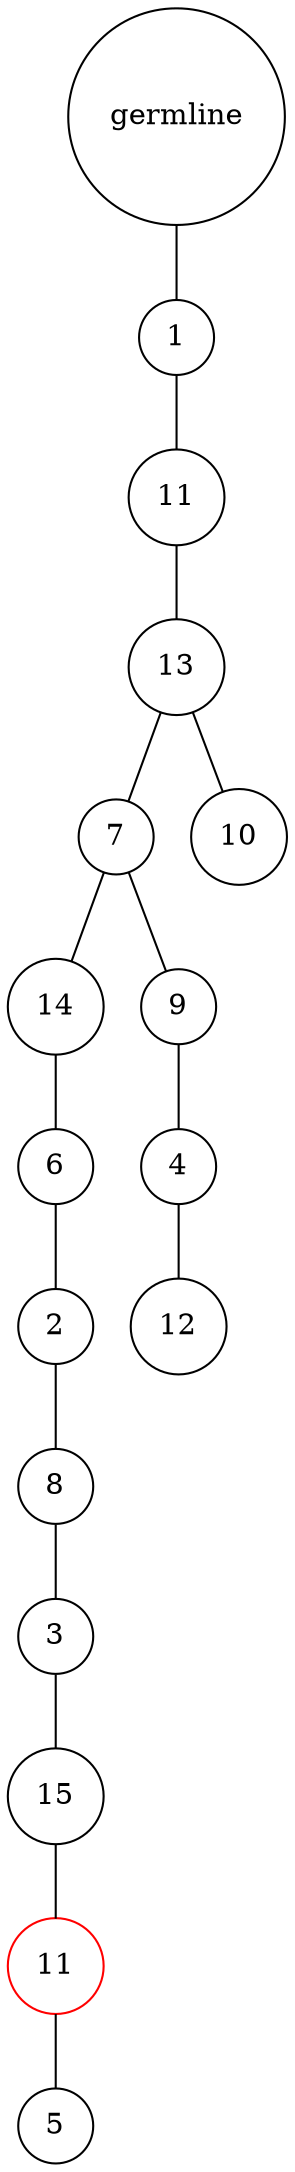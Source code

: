 graph {
	rankdir=UD;
	splines=line;
	node [shape=circle]
	"0x7fb63618a1f0" [label="germline"];
	"0x7fb63618a220" [label="1"];
	"0x7fb63618a1f0" -- "0x7fb63618a220" ;
	"0x7fb63618a250" [label="11"];
	"0x7fb63618a220" -- "0x7fb63618a250" ;
	"0x7fb63618a280" [label="13"];
	"0x7fb63618a250" -- "0x7fb63618a280" ;
	"0x7fb63618a2b0" [label="7"];
	"0x7fb63618a280" -- "0x7fb63618a2b0" ;
	"0x7fb63618a2e0" [label="14"];
	"0x7fb63618a2b0" -- "0x7fb63618a2e0" ;
	"0x7fb63618a310" [label="6"];
	"0x7fb63618a2e0" -- "0x7fb63618a310" ;
	"0x7fb63618a340" [label="2"];
	"0x7fb63618a310" -- "0x7fb63618a340" ;
	"0x7fb63618a370" [label="8"];
	"0x7fb63618a340" -- "0x7fb63618a370" ;
	"0x7fb63618a3a0" [label="3"];
	"0x7fb63618a370" -- "0x7fb63618a3a0" ;
	"0x7fb63618a3d0" [label="15"];
	"0x7fb63618a3a0" -- "0x7fb63618a3d0" ;
	"0x7fb63618a400" [label="11",color="red"];
	"0x7fb63618a3d0" -- "0x7fb63618a400" ;
	"0x7fb63618a430" [label="5"];
	"0x7fb63618a400" -- "0x7fb63618a430" ;
	"0x7fb63618a460" [label="9"];
	"0x7fb63618a2b0" -- "0x7fb63618a460" ;
	"0x7fb63618a490" [label="4"];
	"0x7fb63618a460" -- "0x7fb63618a490" ;
	"0x7fb63618a4c0" [label="12"];
	"0x7fb63618a490" -- "0x7fb63618a4c0" ;
	"0x7fb63618a4f0" [label="10"];
	"0x7fb63618a280" -- "0x7fb63618a4f0" ;
}
